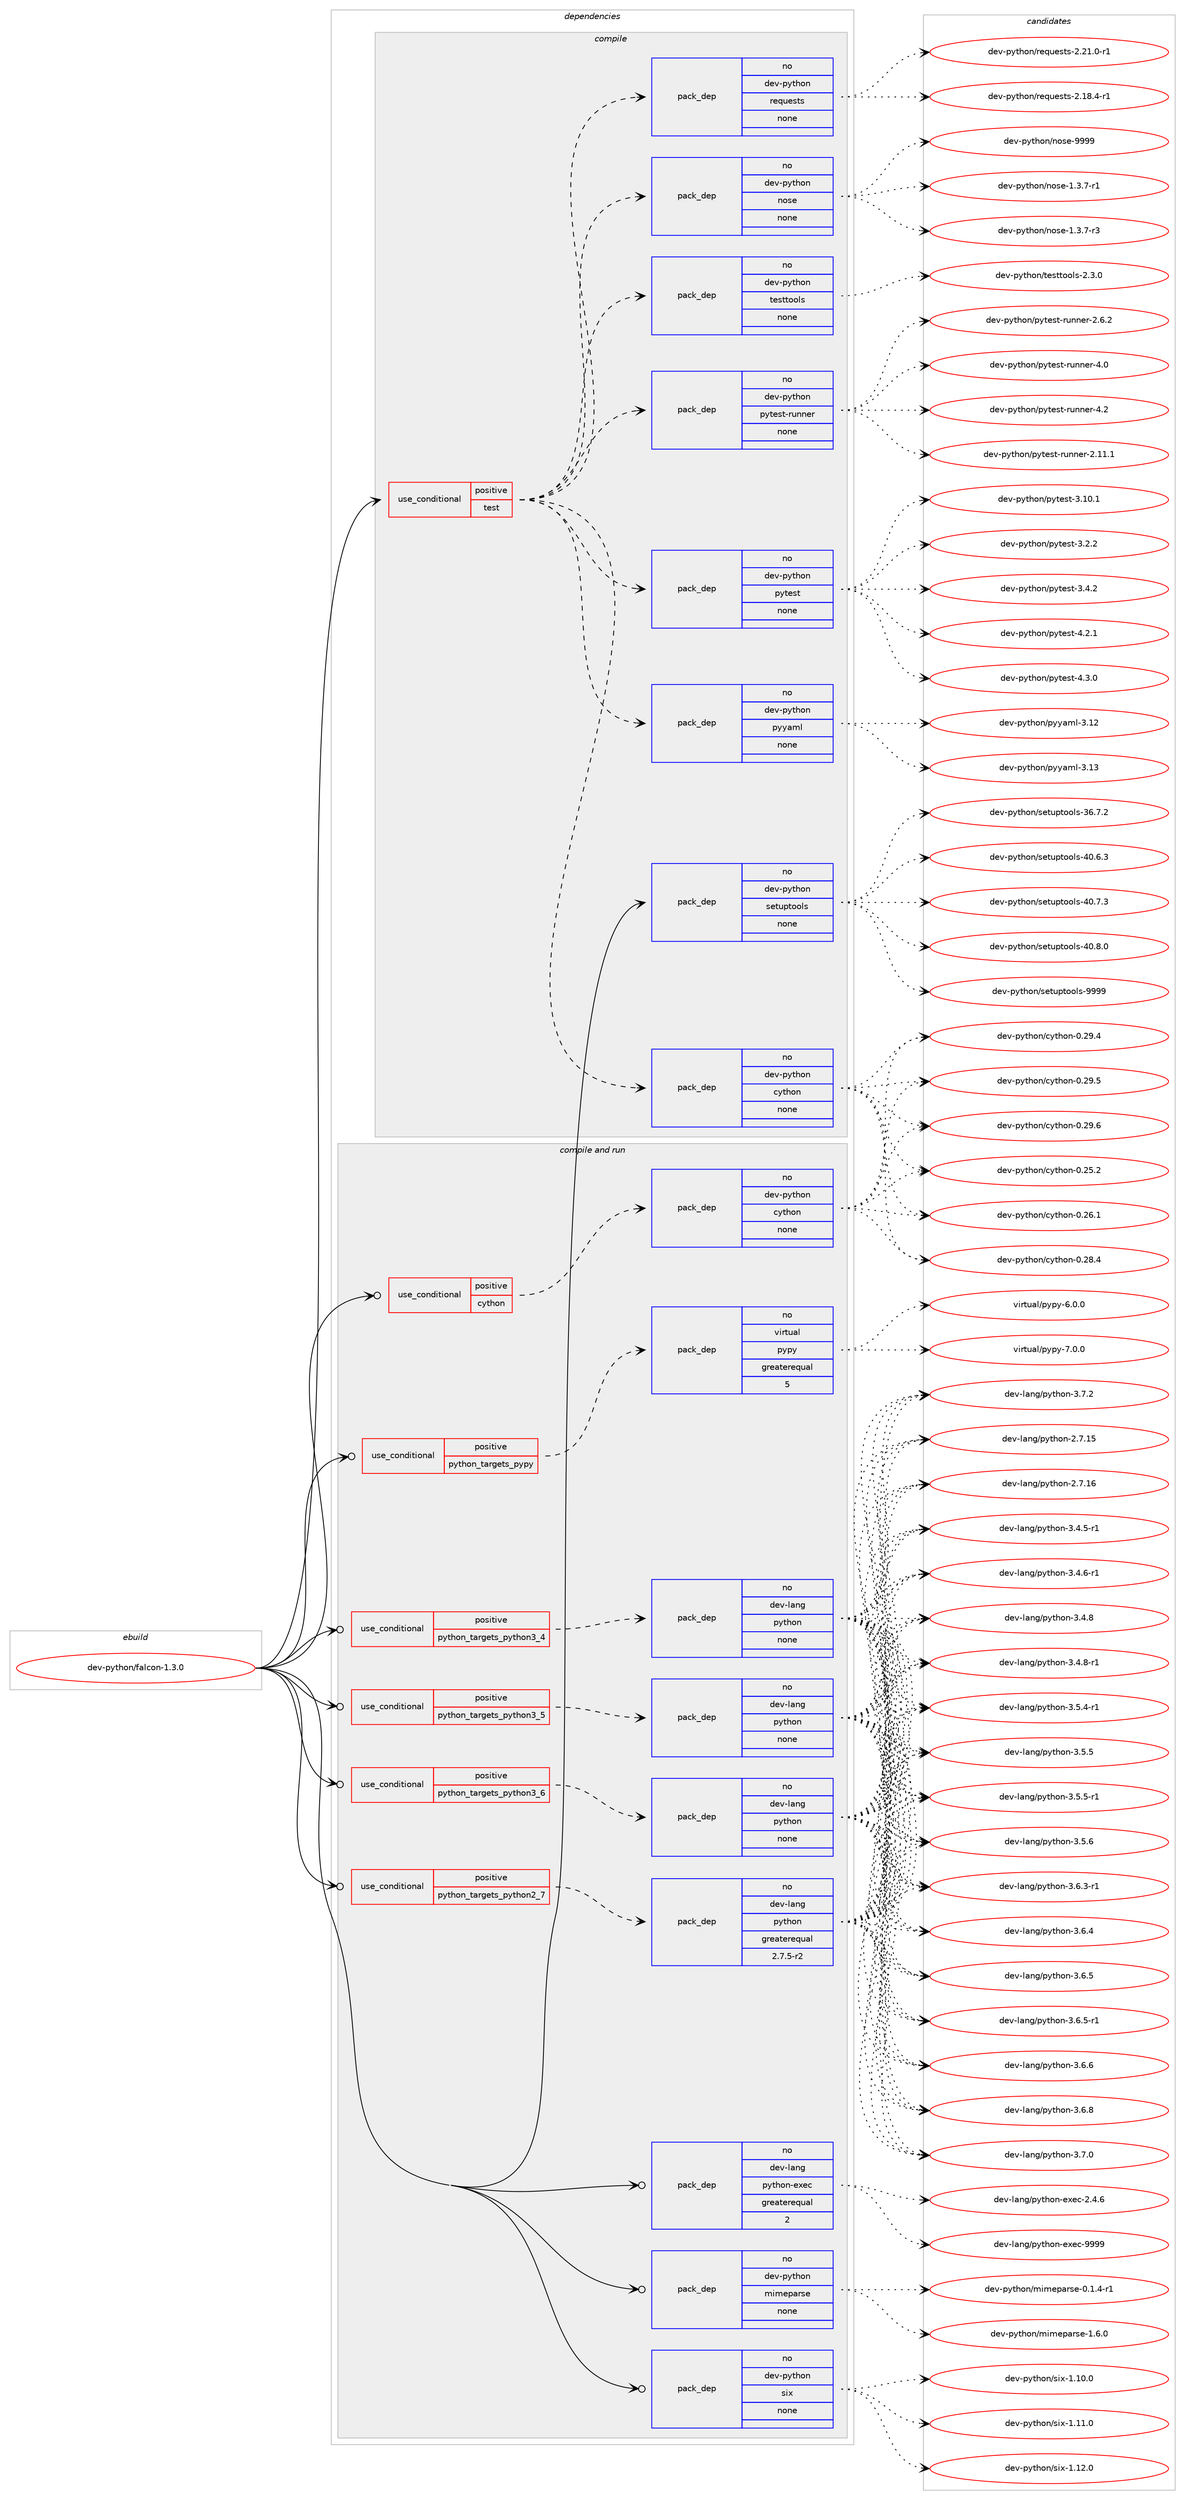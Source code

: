 digraph prolog {

# *************
# Graph options
# *************

newrank=true;
concentrate=true;
compound=true;
graph [rankdir=LR,fontname=Helvetica,fontsize=10,ranksep=1.5];#, ranksep=2.5, nodesep=0.2];
edge  [arrowhead=vee];
node  [fontname=Helvetica,fontsize=10];

# **********
# The ebuild
# **********

subgraph cluster_leftcol {
color=gray;
rank=same;
label=<<i>ebuild</i>>;
id [label="dev-python/falcon-1.3.0", color=red, width=4, href="../dev-python/falcon-1.3.0.svg"];
}

# ****************
# The dependencies
# ****************

subgraph cluster_midcol {
color=gray;
label=<<i>dependencies</i>>;
subgraph cluster_compile {
fillcolor="#eeeeee";
style=filled;
label=<<i>compile</i>>;
subgraph cond374070 {
dependency1408496 [label=<<TABLE BORDER="0" CELLBORDER="1" CELLSPACING="0" CELLPADDING="4"><TR><TD ROWSPAN="3" CELLPADDING="10">use_conditional</TD></TR><TR><TD>positive</TD></TR><TR><TD>test</TD></TR></TABLE>>, shape=none, color=red];
subgraph pack1011167 {
dependency1408497 [label=<<TABLE BORDER="0" CELLBORDER="1" CELLSPACING="0" CELLPADDING="4" WIDTH="220"><TR><TD ROWSPAN="6" CELLPADDING="30">pack_dep</TD></TR><TR><TD WIDTH="110">no</TD></TR><TR><TD>dev-python</TD></TR><TR><TD>cython</TD></TR><TR><TD>none</TD></TR><TR><TD></TD></TR></TABLE>>, shape=none, color=blue];
}
dependency1408496:e -> dependency1408497:w [weight=20,style="dashed",arrowhead="vee"];
subgraph pack1011168 {
dependency1408498 [label=<<TABLE BORDER="0" CELLBORDER="1" CELLSPACING="0" CELLPADDING="4" WIDTH="220"><TR><TD ROWSPAN="6" CELLPADDING="30">pack_dep</TD></TR><TR><TD WIDTH="110">no</TD></TR><TR><TD>dev-python</TD></TR><TR><TD>nose</TD></TR><TR><TD>none</TD></TR><TR><TD></TD></TR></TABLE>>, shape=none, color=blue];
}
dependency1408496:e -> dependency1408498:w [weight=20,style="dashed",arrowhead="vee"];
subgraph pack1011169 {
dependency1408499 [label=<<TABLE BORDER="0" CELLBORDER="1" CELLSPACING="0" CELLPADDING="4" WIDTH="220"><TR><TD ROWSPAN="6" CELLPADDING="30">pack_dep</TD></TR><TR><TD WIDTH="110">no</TD></TR><TR><TD>dev-python</TD></TR><TR><TD>requests</TD></TR><TR><TD>none</TD></TR><TR><TD></TD></TR></TABLE>>, shape=none, color=blue];
}
dependency1408496:e -> dependency1408499:w [weight=20,style="dashed",arrowhead="vee"];
subgraph pack1011170 {
dependency1408500 [label=<<TABLE BORDER="0" CELLBORDER="1" CELLSPACING="0" CELLPADDING="4" WIDTH="220"><TR><TD ROWSPAN="6" CELLPADDING="30">pack_dep</TD></TR><TR><TD WIDTH="110">no</TD></TR><TR><TD>dev-python</TD></TR><TR><TD>pyyaml</TD></TR><TR><TD>none</TD></TR><TR><TD></TD></TR></TABLE>>, shape=none, color=blue];
}
dependency1408496:e -> dependency1408500:w [weight=20,style="dashed",arrowhead="vee"];
subgraph pack1011171 {
dependency1408501 [label=<<TABLE BORDER="0" CELLBORDER="1" CELLSPACING="0" CELLPADDING="4" WIDTH="220"><TR><TD ROWSPAN="6" CELLPADDING="30">pack_dep</TD></TR><TR><TD WIDTH="110">no</TD></TR><TR><TD>dev-python</TD></TR><TR><TD>pytest</TD></TR><TR><TD>none</TD></TR><TR><TD></TD></TR></TABLE>>, shape=none, color=blue];
}
dependency1408496:e -> dependency1408501:w [weight=20,style="dashed",arrowhead="vee"];
subgraph pack1011172 {
dependency1408502 [label=<<TABLE BORDER="0" CELLBORDER="1" CELLSPACING="0" CELLPADDING="4" WIDTH="220"><TR><TD ROWSPAN="6" CELLPADDING="30">pack_dep</TD></TR><TR><TD WIDTH="110">no</TD></TR><TR><TD>dev-python</TD></TR><TR><TD>pytest-runner</TD></TR><TR><TD>none</TD></TR><TR><TD></TD></TR></TABLE>>, shape=none, color=blue];
}
dependency1408496:e -> dependency1408502:w [weight=20,style="dashed",arrowhead="vee"];
subgraph pack1011173 {
dependency1408503 [label=<<TABLE BORDER="0" CELLBORDER="1" CELLSPACING="0" CELLPADDING="4" WIDTH="220"><TR><TD ROWSPAN="6" CELLPADDING="30">pack_dep</TD></TR><TR><TD WIDTH="110">no</TD></TR><TR><TD>dev-python</TD></TR><TR><TD>testtools</TD></TR><TR><TD>none</TD></TR><TR><TD></TD></TR></TABLE>>, shape=none, color=blue];
}
dependency1408496:e -> dependency1408503:w [weight=20,style="dashed",arrowhead="vee"];
}
id:e -> dependency1408496:w [weight=20,style="solid",arrowhead="vee"];
subgraph pack1011174 {
dependency1408504 [label=<<TABLE BORDER="0" CELLBORDER="1" CELLSPACING="0" CELLPADDING="4" WIDTH="220"><TR><TD ROWSPAN="6" CELLPADDING="30">pack_dep</TD></TR><TR><TD WIDTH="110">no</TD></TR><TR><TD>dev-python</TD></TR><TR><TD>setuptools</TD></TR><TR><TD>none</TD></TR><TR><TD></TD></TR></TABLE>>, shape=none, color=blue];
}
id:e -> dependency1408504:w [weight=20,style="solid",arrowhead="vee"];
}
subgraph cluster_compileandrun {
fillcolor="#eeeeee";
style=filled;
label=<<i>compile and run</i>>;
subgraph cond374071 {
dependency1408505 [label=<<TABLE BORDER="0" CELLBORDER="1" CELLSPACING="0" CELLPADDING="4"><TR><TD ROWSPAN="3" CELLPADDING="10">use_conditional</TD></TR><TR><TD>positive</TD></TR><TR><TD>cython</TD></TR></TABLE>>, shape=none, color=red];
subgraph pack1011175 {
dependency1408506 [label=<<TABLE BORDER="0" CELLBORDER="1" CELLSPACING="0" CELLPADDING="4" WIDTH="220"><TR><TD ROWSPAN="6" CELLPADDING="30">pack_dep</TD></TR><TR><TD WIDTH="110">no</TD></TR><TR><TD>dev-python</TD></TR><TR><TD>cython</TD></TR><TR><TD>none</TD></TR><TR><TD></TD></TR></TABLE>>, shape=none, color=blue];
}
dependency1408505:e -> dependency1408506:w [weight=20,style="dashed",arrowhead="vee"];
}
id:e -> dependency1408505:w [weight=20,style="solid",arrowhead="odotvee"];
subgraph cond374072 {
dependency1408507 [label=<<TABLE BORDER="0" CELLBORDER="1" CELLSPACING="0" CELLPADDING="4"><TR><TD ROWSPAN="3" CELLPADDING="10">use_conditional</TD></TR><TR><TD>positive</TD></TR><TR><TD>python_targets_pypy</TD></TR></TABLE>>, shape=none, color=red];
subgraph pack1011176 {
dependency1408508 [label=<<TABLE BORDER="0" CELLBORDER="1" CELLSPACING="0" CELLPADDING="4" WIDTH="220"><TR><TD ROWSPAN="6" CELLPADDING="30">pack_dep</TD></TR><TR><TD WIDTH="110">no</TD></TR><TR><TD>virtual</TD></TR><TR><TD>pypy</TD></TR><TR><TD>greaterequal</TD></TR><TR><TD>5</TD></TR></TABLE>>, shape=none, color=blue];
}
dependency1408507:e -> dependency1408508:w [weight=20,style="dashed",arrowhead="vee"];
}
id:e -> dependency1408507:w [weight=20,style="solid",arrowhead="odotvee"];
subgraph cond374073 {
dependency1408509 [label=<<TABLE BORDER="0" CELLBORDER="1" CELLSPACING="0" CELLPADDING="4"><TR><TD ROWSPAN="3" CELLPADDING="10">use_conditional</TD></TR><TR><TD>positive</TD></TR><TR><TD>python_targets_python2_7</TD></TR></TABLE>>, shape=none, color=red];
subgraph pack1011177 {
dependency1408510 [label=<<TABLE BORDER="0" CELLBORDER="1" CELLSPACING="0" CELLPADDING="4" WIDTH="220"><TR><TD ROWSPAN="6" CELLPADDING="30">pack_dep</TD></TR><TR><TD WIDTH="110">no</TD></TR><TR><TD>dev-lang</TD></TR><TR><TD>python</TD></TR><TR><TD>greaterequal</TD></TR><TR><TD>2.7.5-r2</TD></TR></TABLE>>, shape=none, color=blue];
}
dependency1408509:e -> dependency1408510:w [weight=20,style="dashed",arrowhead="vee"];
}
id:e -> dependency1408509:w [weight=20,style="solid",arrowhead="odotvee"];
subgraph cond374074 {
dependency1408511 [label=<<TABLE BORDER="0" CELLBORDER="1" CELLSPACING="0" CELLPADDING="4"><TR><TD ROWSPAN="3" CELLPADDING="10">use_conditional</TD></TR><TR><TD>positive</TD></TR><TR><TD>python_targets_python3_4</TD></TR></TABLE>>, shape=none, color=red];
subgraph pack1011178 {
dependency1408512 [label=<<TABLE BORDER="0" CELLBORDER="1" CELLSPACING="0" CELLPADDING="4" WIDTH="220"><TR><TD ROWSPAN="6" CELLPADDING="30">pack_dep</TD></TR><TR><TD WIDTH="110">no</TD></TR><TR><TD>dev-lang</TD></TR><TR><TD>python</TD></TR><TR><TD>none</TD></TR><TR><TD></TD></TR></TABLE>>, shape=none, color=blue];
}
dependency1408511:e -> dependency1408512:w [weight=20,style="dashed",arrowhead="vee"];
}
id:e -> dependency1408511:w [weight=20,style="solid",arrowhead="odotvee"];
subgraph cond374075 {
dependency1408513 [label=<<TABLE BORDER="0" CELLBORDER="1" CELLSPACING="0" CELLPADDING="4"><TR><TD ROWSPAN="3" CELLPADDING="10">use_conditional</TD></TR><TR><TD>positive</TD></TR><TR><TD>python_targets_python3_5</TD></TR></TABLE>>, shape=none, color=red];
subgraph pack1011179 {
dependency1408514 [label=<<TABLE BORDER="0" CELLBORDER="1" CELLSPACING="0" CELLPADDING="4" WIDTH="220"><TR><TD ROWSPAN="6" CELLPADDING="30">pack_dep</TD></TR><TR><TD WIDTH="110">no</TD></TR><TR><TD>dev-lang</TD></TR><TR><TD>python</TD></TR><TR><TD>none</TD></TR><TR><TD></TD></TR></TABLE>>, shape=none, color=blue];
}
dependency1408513:e -> dependency1408514:w [weight=20,style="dashed",arrowhead="vee"];
}
id:e -> dependency1408513:w [weight=20,style="solid",arrowhead="odotvee"];
subgraph cond374076 {
dependency1408515 [label=<<TABLE BORDER="0" CELLBORDER="1" CELLSPACING="0" CELLPADDING="4"><TR><TD ROWSPAN="3" CELLPADDING="10">use_conditional</TD></TR><TR><TD>positive</TD></TR><TR><TD>python_targets_python3_6</TD></TR></TABLE>>, shape=none, color=red];
subgraph pack1011180 {
dependency1408516 [label=<<TABLE BORDER="0" CELLBORDER="1" CELLSPACING="0" CELLPADDING="4" WIDTH="220"><TR><TD ROWSPAN="6" CELLPADDING="30">pack_dep</TD></TR><TR><TD WIDTH="110">no</TD></TR><TR><TD>dev-lang</TD></TR><TR><TD>python</TD></TR><TR><TD>none</TD></TR><TR><TD></TD></TR></TABLE>>, shape=none, color=blue];
}
dependency1408515:e -> dependency1408516:w [weight=20,style="dashed",arrowhead="vee"];
}
id:e -> dependency1408515:w [weight=20,style="solid",arrowhead="odotvee"];
subgraph pack1011181 {
dependency1408517 [label=<<TABLE BORDER="0" CELLBORDER="1" CELLSPACING="0" CELLPADDING="4" WIDTH="220"><TR><TD ROWSPAN="6" CELLPADDING="30">pack_dep</TD></TR><TR><TD WIDTH="110">no</TD></TR><TR><TD>dev-lang</TD></TR><TR><TD>python-exec</TD></TR><TR><TD>greaterequal</TD></TR><TR><TD>2</TD></TR></TABLE>>, shape=none, color=blue];
}
id:e -> dependency1408517:w [weight=20,style="solid",arrowhead="odotvee"];
subgraph pack1011182 {
dependency1408518 [label=<<TABLE BORDER="0" CELLBORDER="1" CELLSPACING="0" CELLPADDING="4" WIDTH="220"><TR><TD ROWSPAN="6" CELLPADDING="30">pack_dep</TD></TR><TR><TD WIDTH="110">no</TD></TR><TR><TD>dev-python</TD></TR><TR><TD>mimeparse</TD></TR><TR><TD>none</TD></TR><TR><TD></TD></TR></TABLE>>, shape=none, color=blue];
}
id:e -> dependency1408518:w [weight=20,style="solid",arrowhead="odotvee"];
subgraph pack1011183 {
dependency1408519 [label=<<TABLE BORDER="0" CELLBORDER="1" CELLSPACING="0" CELLPADDING="4" WIDTH="220"><TR><TD ROWSPAN="6" CELLPADDING="30">pack_dep</TD></TR><TR><TD WIDTH="110">no</TD></TR><TR><TD>dev-python</TD></TR><TR><TD>six</TD></TR><TR><TD>none</TD></TR><TR><TD></TD></TR></TABLE>>, shape=none, color=blue];
}
id:e -> dependency1408519:w [weight=20,style="solid",arrowhead="odotvee"];
}
subgraph cluster_run {
fillcolor="#eeeeee";
style=filled;
label=<<i>run</i>>;
}
}

# **************
# The candidates
# **************

subgraph cluster_choices {
rank=same;
color=gray;
label=<<i>candidates</i>>;

subgraph choice1011167 {
color=black;
nodesep=1;
choice10010111845112121116104111110479912111610411111045484650534650 [label="dev-python/cython-0.25.2", color=red, width=4,href="../dev-python/cython-0.25.2.svg"];
choice10010111845112121116104111110479912111610411111045484650544649 [label="dev-python/cython-0.26.1", color=red, width=4,href="../dev-python/cython-0.26.1.svg"];
choice10010111845112121116104111110479912111610411111045484650564652 [label="dev-python/cython-0.28.4", color=red, width=4,href="../dev-python/cython-0.28.4.svg"];
choice10010111845112121116104111110479912111610411111045484650574652 [label="dev-python/cython-0.29.4", color=red, width=4,href="../dev-python/cython-0.29.4.svg"];
choice10010111845112121116104111110479912111610411111045484650574653 [label="dev-python/cython-0.29.5", color=red, width=4,href="../dev-python/cython-0.29.5.svg"];
choice10010111845112121116104111110479912111610411111045484650574654 [label="dev-python/cython-0.29.6", color=red, width=4,href="../dev-python/cython-0.29.6.svg"];
dependency1408497:e -> choice10010111845112121116104111110479912111610411111045484650534650:w [style=dotted,weight="100"];
dependency1408497:e -> choice10010111845112121116104111110479912111610411111045484650544649:w [style=dotted,weight="100"];
dependency1408497:e -> choice10010111845112121116104111110479912111610411111045484650564652:w [style=dotted,weight="100"];
dependency1408497:e -> choice10010111845112121116104111110479912111610411111045484650574652:w [style=dotted,weight="100"];
dependency1408497:e -> choice10010111845112121116104111110479912111610411111045484650574653:w [style=dotted,weight="100"];
dependency1408497:e -> choice10010111845112121116104111110479912111610411111045484650574654:w [style=dotted,weight="100"];
}
subgraph choice1011168 {
color=black;
nodesep=1;
choice10010111845112121116104111110471101111151014549465146554511449 [label="dev-python/nose-1.3.7-r1", color=red, width=4,href="../dev-python/nose-1.3.7-r1.svg"];
choice10010111845112121116104111110471101111151014549465146554511451 [label="dev-python/nose-1.3.7-r3", color=red, width=4,href="../dev-python/nose-1.3.7-r3.svg"];
choice10010111845112121116104111110471101111151014557575757 [label="dev-python/nose-9999", color=red, width=4,href="../dev-python/nose-9999.svg"];
dependency1408498:e -> choice10010111845112121116104111110471101111151014549465146554511449:w [style=dotted,weight="100"];
dependency1408498:e -> choice10010111845112121116104111110471101111151014549465146554511451:w [style=dotted,weight="100"];
dependency1408498:e -> choice10010111845112121116104111110471101111151014557575757:w [style=dotted,weight="100"];
}
subgraph choice1011169 {
color=black;
nodesep=1;
choice1001011184511212111610411111047114101113117101115116115455046495646524511449 [label="dev-python/requests-2.18.4-r1", color=red, width=4,href="../dev-python/requests-2.18.4-r1.svg"];
choice1001011184511212111610411111047114101113117101115116115455046504946484511449 [label="dev-python/requests-2.21.0-r1", color=red, width=4,href="../dev-python/requests-2.21.0-r1.svg"];
dependency1408499:e -> choice1001011184511212111610411111047114101113117101115116115455046495646524511449:w [style=dotted,weight="100"];
dependency1408499:e -> choice1001011184511212111610411111047114101113117101115116115455046504946484511449:w [style=dotted,weight="100"];
}
subgraph choice1011170 {
color=black;
nodesep=1;
choice1001011184511212111610411111047112121121971091084551464950 [label="dev-python/pyyaml-3.12", color=red, width=4,href="../dev-python/pyyaml-3.12.svg"];
choice1001011184511212111610411111047112121121971091084551464951 [label="dev-python/pyyaml-3.13", color=red, width=4,href="../dev-python/pyyaml-3.13.svg"];
dependency1408500:e -> choice1001011184511212111610411111047112121121971091084551464950:w [style=dotted,weight="100"];
dependency1408500:e -> choice1001011184511212111610411111047112121121971091084551464951:w [style=dotted,weight="100"];
}
subgraph choice1011171 {
color=black;
nodesep=1;
choice100101118451121211161041111104711212111610111511645514649484649 [label="dev-python/pytest-3.10.1", color=red, width=4,href="../dev-python/pytest-3.10.1.svg"];
choice1001011184511212111610411111047112121116101115116455146504650 [label="dev-python/pytest-3.2.2", color=red, width=4,href="../dev-python/pytest-3.2.2.svg"];
choice1001011184511212111610411111047112121116101115116455146524650 [label="dev-python/pytest-3.4.2", color=red, width=4,href="../dev-python/pytest-3.4.2.svg"];
choice1001011184511212111610411111047112121116101115116455246504649 [label="dev-python/pytest-4.2.1", color=red, width=4,href="../dev-python/pytest-4.2.1.svg"];
choice1001011184511212111610411111047112121116101115116455246514648 [label="dev-python/pytest-4.3.0", color=red, width=4,href="../dev-python/pytest-4.3.0.svg"];
dependency1408501:e -> choice100101118451121211161041111104711212111610111511645514649484649:w [style=dotted,weight="100"];
dependency1408501:e -> choice1001011184511212111610411111047112121116101115116455146504650:w [style=dotted,weight="100"];
dependency1408501:e -> choice1001011184511212111610411111047112121116101115116455146524650:w [style=dotted,weight="100"];
dependency1408501:e -> choice1001011184511212111610411111047112121116101115116455246504649:w [style=dotted,weight="100"];
dependency1408501:e -> choice1001011184511212111610411111047112121116101115116455246514648:w [style=dotted,weight="100"];
}
subgraph choice1011172 {
color=black;
nodesep=1;
choice10010111845112121116104111110471121211161011151164511411711011010111445504649494649 [label="dev-python/pytest-runner-2.11.1", color=red, width=4,href="../dev-python/pytest-runner-2.11.1.svg"];
choice100101118451121211161041111104711212111610111511645114117110110101114455046544650 [label="dev-python/pytest-runner-2.6.2", color=red, width=4,href="../dev-python/pytest-runner-2.6.2.svg"];
choice10010111845112121116104111110471121211161011151164511411711011010111445524648 [label="dev-python/pytest-runner-4.0", color=red, width=4,href="../dev-python/pytest-runner-4.0.svg"];
choice10010111845112121116104111110471121211161011151164511411711011010111445524650 [label="dev-python/pytest-runner-4.2", color=red, width=4,href="../dev-python/pytest-runner-4.2.svg"];
dependency1408502:e -> choice10010111845112121116104111110471121211161011151164511411711011010111445504649494649:w [style=dotted,weight="100"];
dependency1408502:e -> choice100101118451121211161041111104711212111610111511645114117110110101114455046544650:w [style=dotted,weight="100"];
dependency1408502:e -> choice10010111845112121116104111110471121211161011151164511411711011010111445524648:w [style=dotted,weight="100"];
dependency1408502:e -> choice10010111845112121116104111110471121211161011151164511411711011010111445524650:w [style=dotted,weight="100"];
}
subgraph choice1011173 {
color=black;
nodesep=1;
choice1001011184511212111610411111047116101115116116111111108115455046514648 [label="dev-python/testtools-2.3.0", color=red, width=4,href="../dev-python/testtools-2.3.0.svg"];
dependency1408503:e -> choice1001011184511212111610411111047116101115116116111111108115455046514648:w [style=dotted,weight="100"];
}
subgraph choice1011174 {
color=black;
nodesep=1;
choice100101118451121211161041111104711510111611711211611111110811545515446554650 [label="dev-python/setuptools-36.7.2", color=red, width=4,href="../dev-python/setuptools-36.7.2.svg"];
choice100101118451121211161041111104711510111611711211611111110811545524846544651 [label="dev-python/setuptools-40.6.3", color=red, width=4,href="../dev-python/setuptools-40.6.3.svg"];
choice100101118451121211161041111104711510111611711211611111110811545524846554651 [label="dev-python/setuptools-40.7.3", color=red, width=4,href="../dev-python/setuptools-40.7.3.svg"];
choice100101118451121211161041111104711510111611711211611111110811545524846564648 [label="dev-python/setuptools-40.8.0", color=red, width=4,href="../dev-python/setuptools-40.8.0.svg"];
choice10010111845112121116104111110471151011161171121161111111081154557575757 [label="dev-python/setuptools-9999", color=red, width=4,href="../dev-python/setuptools-9999.svg"];
dependency1408504:e -> choice100101118451121211161041111104711510111611711211611111110811545515446554650:w [style=dotted,weight="100"];
dependency1408504:e -> choice100101118451121211161041111104711510111611711211611111110811545524846544651:w [style=dotted,weight="100"];
dependency1408504:e -> choice100101118451121211161041111104711510111611711211611111110811545524846554651:w [style=dotted,weight="100"];
dependency1408504:e -> choice100101118451121211161041111104711510111611711211611111110811545524846564648:w [style=dotted,weight="100"];
dependency1408504:e -> choice10010111845112121116104111110471151011161171121161111111081154557575757:w [style=dotted,weight="100"];
}
subgraph choice1011175 {
color=black;
nodesep=1;
choice10010111845112121116104111110479912111610411111045484650534650 [label="dev-python/cython-0.25.2", color=red, width=4,href="../dev-python/cython-0.25.2.svg"];
choice10010111845112121116104111110479912111610411111045484650544649 [label="dev-python/cython-0.26.1", color=red, width=4,href="../dev-python/cython-0.26.1.svg"];
choice10010111845112121116104111110479912111610411111045484650564652 [label="dev-python/cython-0.28.4", color=red, width=4,href="../dev-python/cython-0.28.4.svg"];
choice10010111845112121116104111110479912111610411111045484650574652 [label="dev-python/cython-0.29.4", color=red, width=4,href="../dev-python/cython-0.29.4.svg"];
choice10010111845112121116104111110479912111610411111045484650574653 [label="dev-python/cython-0.29.5", color=red, width=4,href="../dev-python/cython-0.29.5.svg"];
choice10010111845112121116104111110479912111610411111045484650574654 [label="dev-python/cython-0.29.6", color=red, width=4,href="../dev-python/cython-0.29.6.svg"];
dependency1408506:e -> choice10010111845112121116104111110479912111610411111045484650534650:w [style=dotted,weight="100"];
dependency1408506:e -> choice10010111845112121116104111110479912111610411111045484650544649:w [style=dotted,weight="100"];
dependency1408506:e -> choice10010111845112121116104111110479912111610411111045484650564652:w [style=dotted,weight="100"];
dependency1408506:e -> choice10010111845112121116104111110479912111610411111045484650574652:w [style=dotted,weight="100"];
dependency1408506:e -> choice10010111845112121116104111110479912111610411111045484650574653:w [style=dotted,weight="100"];
dependency1408506:e -> choice10010111845112121116104111110479912111610411111045484650574654:w [style=dotted,weight="100"];
}
subgraph choice1011176 {
color=black;
nodesep=1;
choice1181051141161179710847112121112121455446484648 [label="virtual/pypy-6.0.0", color=red, width=4,href="../virtual/pypy-6.0.0.svg"];
choice1181051141161179710847112121112121455546484648 [label="virtual/pypy-7.0.0", color=red, width=4,href="../virtual/pypy-7.0.0.svg"];
dependency1408508:e -> choice1181051141161179710847112121112121455446484648:w [style=dotted,weight="100"];
dependency1408508:e -> choice1181051141161179710847112121112121455546484648:w [style=dotted,weight="100"];
}
subgraph choice1011177 {
color=black;
nodesep=1;
choice10010111845108971101034711212111610411111045504655464953 [label="dev-lang/python-2.7.15", color=red, width=4,href="../dev-lang/python-2.7.15.svg"];
choice10010111845108971101034711212111610411111045504655464954 [label="dev-lang/python-2.7.16", color=red, width=4,href="../dev-lang/python-2.7.16.svg"];
choice1001011184510897110103471121211161041111104551465246534511449 [label="dev-lang/python-3.4.5-r1", color=red, width=4,href="../dev-lang/python-3.4.5-r1.svg"];
choice1001011184510897110103471121211161041111104551465246544511449 [label="dev-lang/python-3.4.6-r1", color=red, width=4,href="../dev-lang/python-3.4.6-r1.svg"];
choice100101118451089711010347112121116104111110455146524656 [label="dev-lang/python-3.4.8", color=red, width=4,href="../dev-lang/python-3.4.8.svg"];
choice1001011184510897110103471121211161041111104551465246564511449 [label="dev-lang/python-3.4.8-r1", color=red, width=4,href="../dev-lang/python-3.4.8-r1.svg"];
choice1001011184510897110103471121211161041111104551465346524511449 [label="dev-lang/python-3.5.4-r1", color=red, width=4,href="../dev-lang/python-3.5.4-r1.svg"];
choice100101118451089711010347112121116104111110455146534653 [label="dev-lang/python-3.5.5", color=red, width=4,href="../dev-lang/python-3.5.5.svg"];
choice1001011184510897110103471121211161041111104551465346534511449 [label="dev-lang/python-3.5.5-r1", color=red, width=4,href="../dev-lang/python-3.5.5-r1.svg"];
choice100101118451089711010347112121116104111110455146534654 [label="dev-lang/python-3.5.6", color=red, width=4,href="../dev-lang/python-3.5.6.svg"];
choice1001011184510897110103471121211161041111104551465446514511449 [label="dev-lang/python-3.6.3-r1", color=red, width=4,href="../dev-lang/python-3.6.3-r1.svg"];
choice100101118451089711010347112121116104111110455146544652 [label="dev-lang/python-3.6.4", color=red, width=4,href="../dev-lang/python-3.6.4.svg"];
choice100101118451089711010347112121116104111110455146544653 [label="dev-lang/python-3.6.5", color=red, width=4,href="../dev-lang/python-3.6.5.svg"];
choice1001011184510897110103471121211161041111104551465446534511449 [label="dev-lang/python-3.6.5-r1", color=red, width=4,href="../dev-lang/python-3.6.5-r1.svg"];
choice100101118451089711010347112121116104111110455146544654 [label="dev-lang/python-3.6.6", color=red, width=4,href="../dev-lang/python-3.6.6.svg"];
choice100101118451089711010347112121116104111110455146544656 [label="dev-lang/python-3.6.8", color=red, width=4,href="../dev-lang/python-3.6.8.svg"];
choice100101118451089711010347112121116104111110455146554648 [label="dev-lang/python-3.7.0", color=red, width=4,href="../dev-lang/python-3.7.0.svg"];
choice100101118451089711010347112121116104111110455146554650 [label="dev-lang/python-3.7.2", color=red, width=4,href="../dev-lang/python-3.7.2.svg"];
dependency1408510:e -> choice10010111845108971101034711212111610411111045504655464953:w [style=dotted,weight="100"];
dependency1408510:e -> choice10010111845108971101034711212111610411111045504655464954:w [style=dotted,weight="100"];
dependency1408510:e -> choice1001011184510897110103471121211161041111104551465246534511449:w [style=dotted,weight="100"];
dependency1408510:e -> choice1001011184510897110103471121211161041111104551465246544511449:w [style=dotted,weight="100"];
dependency1408510:e -> choice100101118451089711010347112121116104111110455146524656:w [style=dotted,weight="100"];
dependency1408510:e -> choice1001011184510897110103471121211161041111104551465246564511449:w [style=dotted,weight="100"];
dependency1408510:e -> choice1001011184510897110103471121211161041111104551465346524511449:w [style=dotted,weight="100"];
dependency1408510:e -> choice100101118451089711010347112121116104111110455146534653:w [style=dotted,weight="100"];
dependency1408510:e -> choice1001011184510897110103471121211161041111104551465346534511449:w [style=dotted,weight="100"];
dependency1408510:e -> choice100101118451089711010347112121116104111110455146534654:w [style=dotted,weight="100"];
dependency1408510:e -> choice1001011184510897110103471121211161041111104551465446514511449:w [style=dotted,weight="100"];
dependency1408510:e -> choice100101118451089711010347112121116104111110455146544652:w [style=dotted,weight="100"];
dependency1408510:e -> choice100101118451089711010347112121116104111110455146544653:w [style=dotted,weight="100"];
dependency1408510:e -> choice1001011184510897110103471121211161041111104551465446534511449:w [style=dotted,weight="100"];
dependency1408510:e -> choice100101118451089711010347112121116104111110455146544654:w [style=dotted,weight="100"];
dependency1408510:e -> choice100101118451089711010347112121116104111110455146544656:w [style=dotted,weight="100"];
dependency1408510:e -> choice100101118451089711010347112121116104111110455146554648:w [style=dotted,weight="100"];
dependency1408510:e -> choice100101118451089711010347112121116104111110455146554650:w [style=dotted,weight="100"];
}
subgraph choice1011178 {
color=black;
nodesep=1;
choice10010111845108971101034711212111610411111045504655464953 [label="dev-lang/python-2.7.15", color=red, width=4,href="../dev-lang/python-2.7.15.svg"];
choice10010111845108971101034711212111610411111045504655464954 [label="dev-lang/python-2.7.16", color=red, width=4,href="../dev-lang/python-2.7.16.svg"];
choice1001011184510897110103471121211161041111104551465246534511449 [label="dev-lang/python-3.4.5-r1", color=red, width=4,href="../dev-lang/python-3.4.5-r1.svg"];
choice1001011184510897110103471121211161041111104551465246544511449 [label="dev-lang/python-3.4.6-r1", color=red, width=4,href="../dev-lang/python-3.4.6-r1.svg"];
choice100101118451089711010347112121116104111110455146524656 [label="dev-lang/python-3.4.8", color=red, width=4,href="../dev-lang/python-3.4.8.svg"];
choice1001011184510897110103471121211161041111104551465246564511449 [label="dev-lang/python-3.4.8-r1", color=red, width=4,href="../dev-lang/python-3.4.8-r1.svg"];
choice1001011184510897110103471121211161041111104551465346524511449 [label="dev-lang/python-3.5.4-r1", color=red, width=4,href="../dev-lang/python-3.5.4-r1.svg"];
choice100101118451089711010347112121116104111110455146534653 [label="dev-lang/python-3.5.5", color=red, width=4,href="../dev-lang/python-3.5.5.svg"];
choice1001011184510897110103471121211161041111104551465346534511449 [label="dev-lang/python-3.5.5-r1", color=red, width=4,href="../dev-lang/python-3.5.5-r1.svg"];
choice100101118451089711010347112121116104111110455146534654 [label="dev-lang/python-3.5.6", color=red, width=4,href="../dev-lang/python-3.5.6.svg"];
choice1001011184510897110103471121211161041111104551465446514511449 [label="dev-lang/python-3.6.3-r1", color=red, width=4,href="../dev-lang/python-3.6.3-r1.svg"];
choice100101118451089711010347112121116104111110455146544652 [label="dev-lang/python-3.6.4", color=red, width=4,href="../dev-lang/python-3.6.4.svg"];
choice100101118451089711010347112121116104111110455146544653 [label="dev-lang/python-3.6.5", color=red, width=4,href="../dev-lang/python-3.6.5.svg"];
choice1001011184510897110103471121211161041111104551465446534511449 [label="dev-lang/python-3.6.5-r1", color=red, width=4,href="../dev-lang/python-3.6.5-r1.svg"];
choice100101118451089711010347112121116104111110455146544654 [label="dev-lang/python-3.6.6", color=red, width=4,href="../dev-lang/python-3.6.6.svg"];
choice100101118451089711010347112121116104111110455146544656 [label="dev-lang/python-3.6.8", color=red, width=4,href="../dev-lang/python-3.6.8.svg"];
choice100101118451089711010347112121116104111110455146554648 [label="dev-lang/python-3.7.0", color=red, width=4,href="../dev-lang/python-3.7.0.svg"];
choice100101118451089711010347112121116104111110455146554650 [label="dev-lang/python-3.7.2", color=red, width=4,href="../dev-lang/python-3.7.2.svg"];
dependency1408512:e -> choice10010111845108971101034711212111610411111045504655464953:w [style=dotted,weight="100"];
dependency1408512:e -> choice10010111845108971101034711212111610411111045504655464954:w [style=dotted,weight="100"];
dependency1408512:e -> choice1001011184510897110103471121211161041111104551465246534511449:w [style=dotted,weight="100"];
dependency1408512:e -> choice1001011184510897110103471121211161041111104551465246544511449:w [style=dotted,weight="100"];
dependency1408512:e -> choice100101118451089711010347112121116104111110455146524656:w [style=dotted,weight="100"];
dependency1408512:e -> choice1001011184510897110103471121211161041111104551465246564511449:w [style=dotted,weight="100"];
dependency1408512:e -> choice1001011184510897110103471121211161041111104551465346524511449:w [style=dotted,weight="100"];
dependency1408512:e -> choice100101118451089711010347112121116104111110455146534653:w [style=dotted,weight="100"];
dependency1408512:e -> choice1001011184510897110103471121211161041111104551465346534511449:w [style=dotted,weight="100"];
dependency1408512:e -> choice100101118451089711010347112121116104111110455146534654:w [style=dotted,weight="100"];
dependency1408512:e -> choice1001011184510897110103471121211161041111104551465446514511449:w [style=dotted,weight="100"];
dependency1408512:e -> choice100101118451089711010347112121116104111110455146544652:w [style=dotted,weight="100"];
dependency1408512:e -> choice100101118451089711010347112121116104111110455146544653:w [style=dotted,weight="100"];
dependency1408512:e -> choice1001011184510897110103471121211161041111104551465446534511449:w [style=dotted,weight="100"];
dependency1408512:e -> choice100101118451089711010347112121116104111110455146544654:w [style=dotted,weight="100"];
dependency1408512:e -> choice100101118451089711010347112121116104111110455146544656:w [style=dotted,weight="100"];
dependency1408512:e -> choice100101118451089711010347112121116104111110455146554648:w [style=dotted,weight="100"];
dependency1408512:e -> choice100101118451089711010347112121116104111110455146554650:w [style=dotted,weight="100"];
}
subgraph choice1011179 {
color=black;
nodesep=1;
choice10010111845108971101034711212111610411111045504655464953 [label="dev-lang/python-2.7.15", color=red, width=4,href="../dev-lang/python-2.7.15.svg"];
choice10010111845108971101034711212111610411111045504655464954 [label="dev-lang/python-2.7.16", color=red, width=4,href="../dev-lang/python-2.7.16.svg"];
choice1001011184510897110103471121211161041111104551465246534511449 [label="dev-lang/python-3.4.5-r1", color=red, width=4,href="../dev-lang/python-3.4.5-r1.svg"];
choice1001011184510897110103471121211161041111104551465246544511449 [label="dev-lang/python-3.4.6-r1", color=red, width=4,href="../dev-lang/python-3.4.6-r1.svg"];
choice100101118451089711010347112121116104111110455146524656 [label="dev-lang/python-3.4.8", color=red, width=4,href="../dev-lang/python-3.4.8.svg"];
choice1001011184510897110103471121211161041111104551465246564511449 [label="dev-lang/python-3.4.8-r1", color=red, width=4,href="../dev-lang/python-3.4.8-r1.svg"];
choice1001011184510897110103471121211161041111104551465346524511449 [label="dev-lang/python-3.5.4-r1", color=red, width=4,href="../dev-lang/python-3.5.4-r1.svg"];
choice100101118451089711010347112121116104111110455146534653 [label="dev-lang/python-3.5.5", color=red, width=4,href="../dev-lang/python-3.5.5.svg"];
choice1001011184510897110103471121211161041111104551465346534511449 [label="dev-lang/python-3.5.5-r1", color=red, width=4,href="../dev-lang/python-3.5.5-r1.svg"];
choice100101118451089711010347112121116104111110455146534654 [label="dev-lang/python-3.5.6", color=red, width=4,href="../dev-lang/python-3.5.6.svg"];
choice1001011184510897110103471121211161041111104551465446514511449 [label="dev-lang/python-3.6.3-r1", color=red, width=4,href="../dev-lang/python-3.6.3-r1.svg"];
choice100101118451089711010347112121116104111110455146544652 [label="dev-lang/python-3.6.4", color=red, width=4,href="../dev-lang/python-3.6.4.svg"];
choice100101118451089711010347112121116104111110455146544653 [label="dev-lang/python-3.6.5", color=red, width=4,href="../dev-lang/python-3.6.5.svg"];
choice1001011184510897110103471121211161041111104551465446534511449 [label="dev-lang/python-3.6.5-r1", color=red, width=4,href="../dev-lang/python-3.6.5-r1.svg"];
choice100101118451089711010347112121116104111110455146544654 [label="dev-lang/python-3.6.6", color=red, width=4,href="../dev-lang/python-3.6.6.svg"];
choice100101118451089711010347112121116104111110455146544656 [label="dev-lang/python-3.6.8", color=red, width=4,href="../dev-lang/python-3.6.8.svg"];
choice100101118451089711010347112121116104111110455146554648 [label="dev-lang/python-3.7.0", color=red, width=4,href="../dev-lang/python-3.7.0.svg"];
choice100101118451089711010347112121116104111110455146554650 [label="dev-lang/python-3.7.2", color=red, width=4,href="../dev-lang/python-3.7.2.svg"];
dependency1408514:e -> choice10010111845108971101034711212111610411111045504655464953:w [style=dotted,weight="100"];
dependency1408514:e -> choice10010111845108971101034711212111610411111045504655464954:w [style=dotted,weight="100"];
dependency1408514:e -> choice1001011184510897110103471121211161041111104551465246534511449:w [style=dotted,weight="100"];
dependency1408514:e -> choice1001011184510897110103471121211161041111104551465246544511449:w [style=dotted,weight="100"];
dependency1408514:e -> choice100101118451089711010347112121116104111110455146524656:w [style=dotted,weight="100"];
dependency1408514:e -> choice1001011184510897110103471121211161041111104551465246564511449:w [style=dotted,weight="100"];
dependency1408514:e -> choice1001011184510897110103471121211161041111104551465346524511449:w [style=dotted,weight="100"];
dependency1408514:e -> choice100101118451089711010347112121116104111110455146534653:w [style=dotted,weight="100"];
dependency1408514:e -> choice1001011184510897110103471121211161041111104551465346534511449:w [style=dotted,weight="100"];
dependency1408514:e -> choice100101118451089711010347112121116104111110455146534654:w [style=dotted,weight="100"];
dependency1408514:e -> choice1001011184510897110103471121211161041111104551465446514511449:w [style=dotted,weight="100"];
dependency1408514:e -> choice100101118451089711010347112121116104111110455146544652:w [style=dotted,weight="100"];
dependency1408514:e -> choice100101118451089711010347112121116104111110455146544653:w [style=dotted,weight="100"];
dependency1408514:e -> choice1001011184510897110103471121211161041111104551465446534511449:w [style=dotted,weight="100"];
dependency1408514:e -> choice100101118451089711010347112121116104111110455146544654:w [style=dotted,weight="100"];
dependency1408514:e -> choice100101118451089711010347112121116104111110455146544656:w [style=dotted,weight="100"];
dependency1408514:e -> choice100101118451089711010347112121116104111110455146554648:w [style=dotted,weight="100"];
dependency1408514:e -> choice100101118451089711010347112121116104111110455146554650:w [style=dotted,weight="100"];
}
subgraph choice1011180 {
color=black;
nodesep=1;
choice10010111845108971101034711212111610411111045504655464953 [label="dev-lang/python-2.7.15", color=red, width=4,href="../dev-lang/python-2.7.15.svg"];
choice10010111845108971101034711212111610411111045504655464954 [label="dev-lang/python-2.7.16", color=red, width=4,href="../dev-lang/python-2.7.16.svg"];
choice1001011184510897110103471121211161041111104551465246534511449 [label="dev-lang/python-3.4.5-r1", color=red, width=4,href="../dev-lang/python-3.4.5-r1.svg"];
choice1001011184510897110103471121211161041111104551465246544511449 [label="dev-lang/python-3.4.6-r1", color=red, width=4,href="../dev-lang/python-3.4.6-r1.svg"];
choice100101118451089711010347112121116104111110455146524656 [label="dev-lang/python-3.4.8", color=red, width=4,href="../dev-lang/python-3.4.8.svg"];
choice1001011184510897110103471121211161041111104551465246564511449 [label="dev-lang/python-3.4.8-r1", color=red, width=4,href="../dev-lang/python-3.4.8-r1.svg"];
choice1001011184510897110103471121211161041111104551465346524511449 [label="dev-lang/python-3.5.4-r1", color=red, width=4,href="../dev-lang/python-3.5.4-r1.svg"];
choice100101118451089711010347112121116104111110455146534653 [label="dev-lang/python-3.5.5", color=red, width=4,href="../dev-lang/python-3.5.5.svg"];
choice1001011184510897110103471121211161041111104551465346534511449 [label="dev-lang/python-3.5.5-r1", color=red, width=4,href="../dev-lang/python-3.5.5-r1.svg"];
choice100101118451089711010347112121116104111110455146534654 [label="dev-lang/python-3.5.6", color=red, width=4,href="../dev-lang/python-3.5.6.svg"];
choice1001011184510897110103471121211161041111104551465446514511449 [label="dev-lang/python-3.6.3-r1", color=red, width=4,href="../dev-lang/python-3.6.3-r1.svg"];
choice100101118451089711010347112121116104111110455146544652 [label="dev-lang/python-3.6.4", color=red, width=4,href="../dev-lang/python-3.6.4.svg"];
choice100101118451089711010347112121116104111110455146544653 [label="dev-lang/python-3.6.5", color=red, width=4,href="../dev-lang/python-3.6.5.svg"];
choice1001011184510897110103471121211161041111104551465446534511449 [label="dev-lang/python-3.6.5-r1", color=red, width=4,href="../dev-lang/python-3.6.5-r1.svg"];
choice100101118451089711010347112121116104111110455146544654 [label="dev-lang/python-3.6.6", color=red, width=4,href="../dev-lang/python-3.6.6.svg"];
choice100101118451089711010347112121116104111110455146544656 [label="dev-lang/python-3.6.8", color=red, width=4,href="../dev-lang/python-3.6.8.svg"];
choice100101118451089711010347112121116104111110455146554648 [label="dev-lang/python-3.7.0", color=red, width=4,href="../dev-lang/python-3.7.0.svg"];
choice100101118451089711010347112121116104111110455146554650 [label="dev-lang/python-3.7.2", color=red, width=4,href="../dev-lang/python-3.7.2.svg"];
dependency1408516:e -> choice10010111845108971101034711212111610411111045504655464953:w [style=dotted,weight="100"];
dependency1408516:e -> choice10010111845108971101034711212111610411111045504655464954:w [style=dotted,weight="100"];
dependency1408516:e -> choice1001011184510897110103471121211161041111104551465246534511449:w [style=dotted,weight="100"];
dependency1408516:e -> choice1001011184510897110103471121211161041111104551465246544511449:w [style=dotted,weight="100"];
dependency1408516:e -> choice100101118451089711010347112121116104111110455146524656:w [style=dotted,weight="100"];
dependency1408516:e -> choice1001011184510897110103471121211161041111104551465246564511449:w [style=dotted,weight="100"];
dependency1408516:e -> choice1001011184510897110103471121211161041111104551465346524511449:w [style=dotted,weight="100"];
dependency1408516:e -> choice100101118451089711010347112121116104111110455146534653:w [style=dotted,weight="100"];
dependency1408516:e -> choice1001011184510897110103471121211161041111104551465346534511449:w [style=dotted,weight="100"];
dependency1408516:e -> choice100101118451089711010347112121116104111110455146534654:w [style=dotted,weight="100"];
dependency1408516:e -> choice1001011184510897110103471121211161041111104551465446514511449:w [style=dotted,weight="100"];
dependency1408516:e -> choice100101118451089711010347112121116104111110455146544652:w [style=dotted,weight="100"];
dependency1408516:e -> choice100101118451089711010347112121116104111110455146544653:w [style=dotted,weight="100"];
dependency1408516:e -> choice1001011184510897110103471121211161041111104551465446534511449:w [style=dotted,weight="100"];
dependency1408516:e -> choice100101118451089711010347112121116104111110455146544654:w [style=dotted,weight="100"];
dependency1408516:e -> choice100101118451089711010347112121116104111110455146544656:w [style=dotted,weight="100"];
dependency1408516:e -> choice100101118451089711010347112121116104111110455146554648:w [style=dotted,weight="100"];
dependency1408516:e -> choice100101118451089711010347112121116104111110455146554650:w [style=dotted,weight="100"];
}
subgraph choice1011181 {
color=black;
nodesep=1;
choice1001011184510897110103471121211161041111104510112010199455046524654 [label="dev-lang/python-exec-2.4.6", color=red, width=4,href="../dev-lang/python-exec-2.4.6.svg"];
choice10010111845108971101034711212111610411111045101120101994557575757 [label="dev-lang/python-exec-9999", color=red, width=4,href="../dev-lang/python-exec-9999.svg"];
dependency1408517:e -> choice1001011184510897110103471121211161041111104510112010199455046524654:w [style=dotted,weight="100"];
dependency1408517:e -> choice10010111845108971101034711212111610411111045101120101994557575757:w [style=dotted,weight="100"];
}
subgraph choice1011182 {
color=black;
nodesep=1;
choice1001011184511212111610411111047109105109101112971141151014548464946524511449 [label="dev-python/mimeparse-0.1.4-r1", color=red, width=4,href="../dev-python/mimeparse-0.1.4-r1.svg"];
choice100101118451121211161041111104710910510910111297114115101454946544648 [label="dev-python/mimeparse-1.6.0", color=red, width=4,href="../dev-python/mimeparse-1.6.0.svg"];
dependency1408518:e -> choice1001011184511212111610411111047109105109101112971141151014548464946524511449:w [style=dotted,weight="100"];
dependency1408518:e -> choice100101118451121211161041111104710910510910111297114115101454946544648:w [style=dotted,weight="100"];
}
subgraph choice1011183 {
color=black;
nodesep=1;
choice100101118451121211161041111104711510512045494649484648 [label="dev-python/six-1.10.0", color=red, width=4,href="../dev-python/six-1.10.0.svg"];
choice100101118451121211161041111104711510512045494649494648 [label="dev-python/six-1.11.0", color=red, width=4,href="../dev-python/six-1.11.0.svg"];
choice100101118451121211161041111104711510512045494649504648 [label="dev-python/six-1.12.0", color=red, width=4,href="../dev-python/six-1.12.0.svg"];
dependency1408519:e -> choice100101118451121211161041111104711510512045494649484648:w [style=dotted,weight="100"];
dependency1408519:e -> choice100101118451121211161041111104711510512045494649494648:w [style=dotted,weight="100"];
dependency1408519:e -> choice100101118451121211161041111104711510512045494649504648:w [style=dotted,weight="100"];
}
}

}
